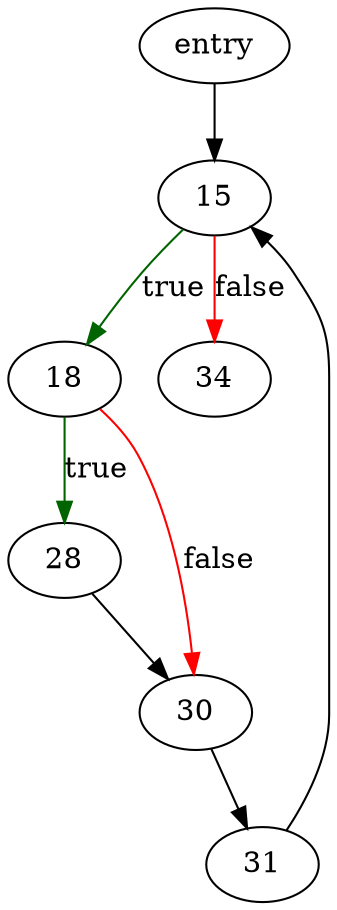 digraph "vdbeSorterJoinAll" {
	// Node definitions.
	2 [label=entry];
	15;
	18;
	28;
	30;
	31;
	34;

	// Edge definitions.
	2 -> 15;
	15 -> 18 [
		color=darkgreen
		label=true
	];
	15 -> 34 [
		color=red
		label=false
	];
	18 -> 28 [
		color=darkgreen
		label=true
	];
	18 -> 30 [
		color=red
		label=false
	];
	28 -> 30;
	30 -> 31;
	31 -> 15;
}
